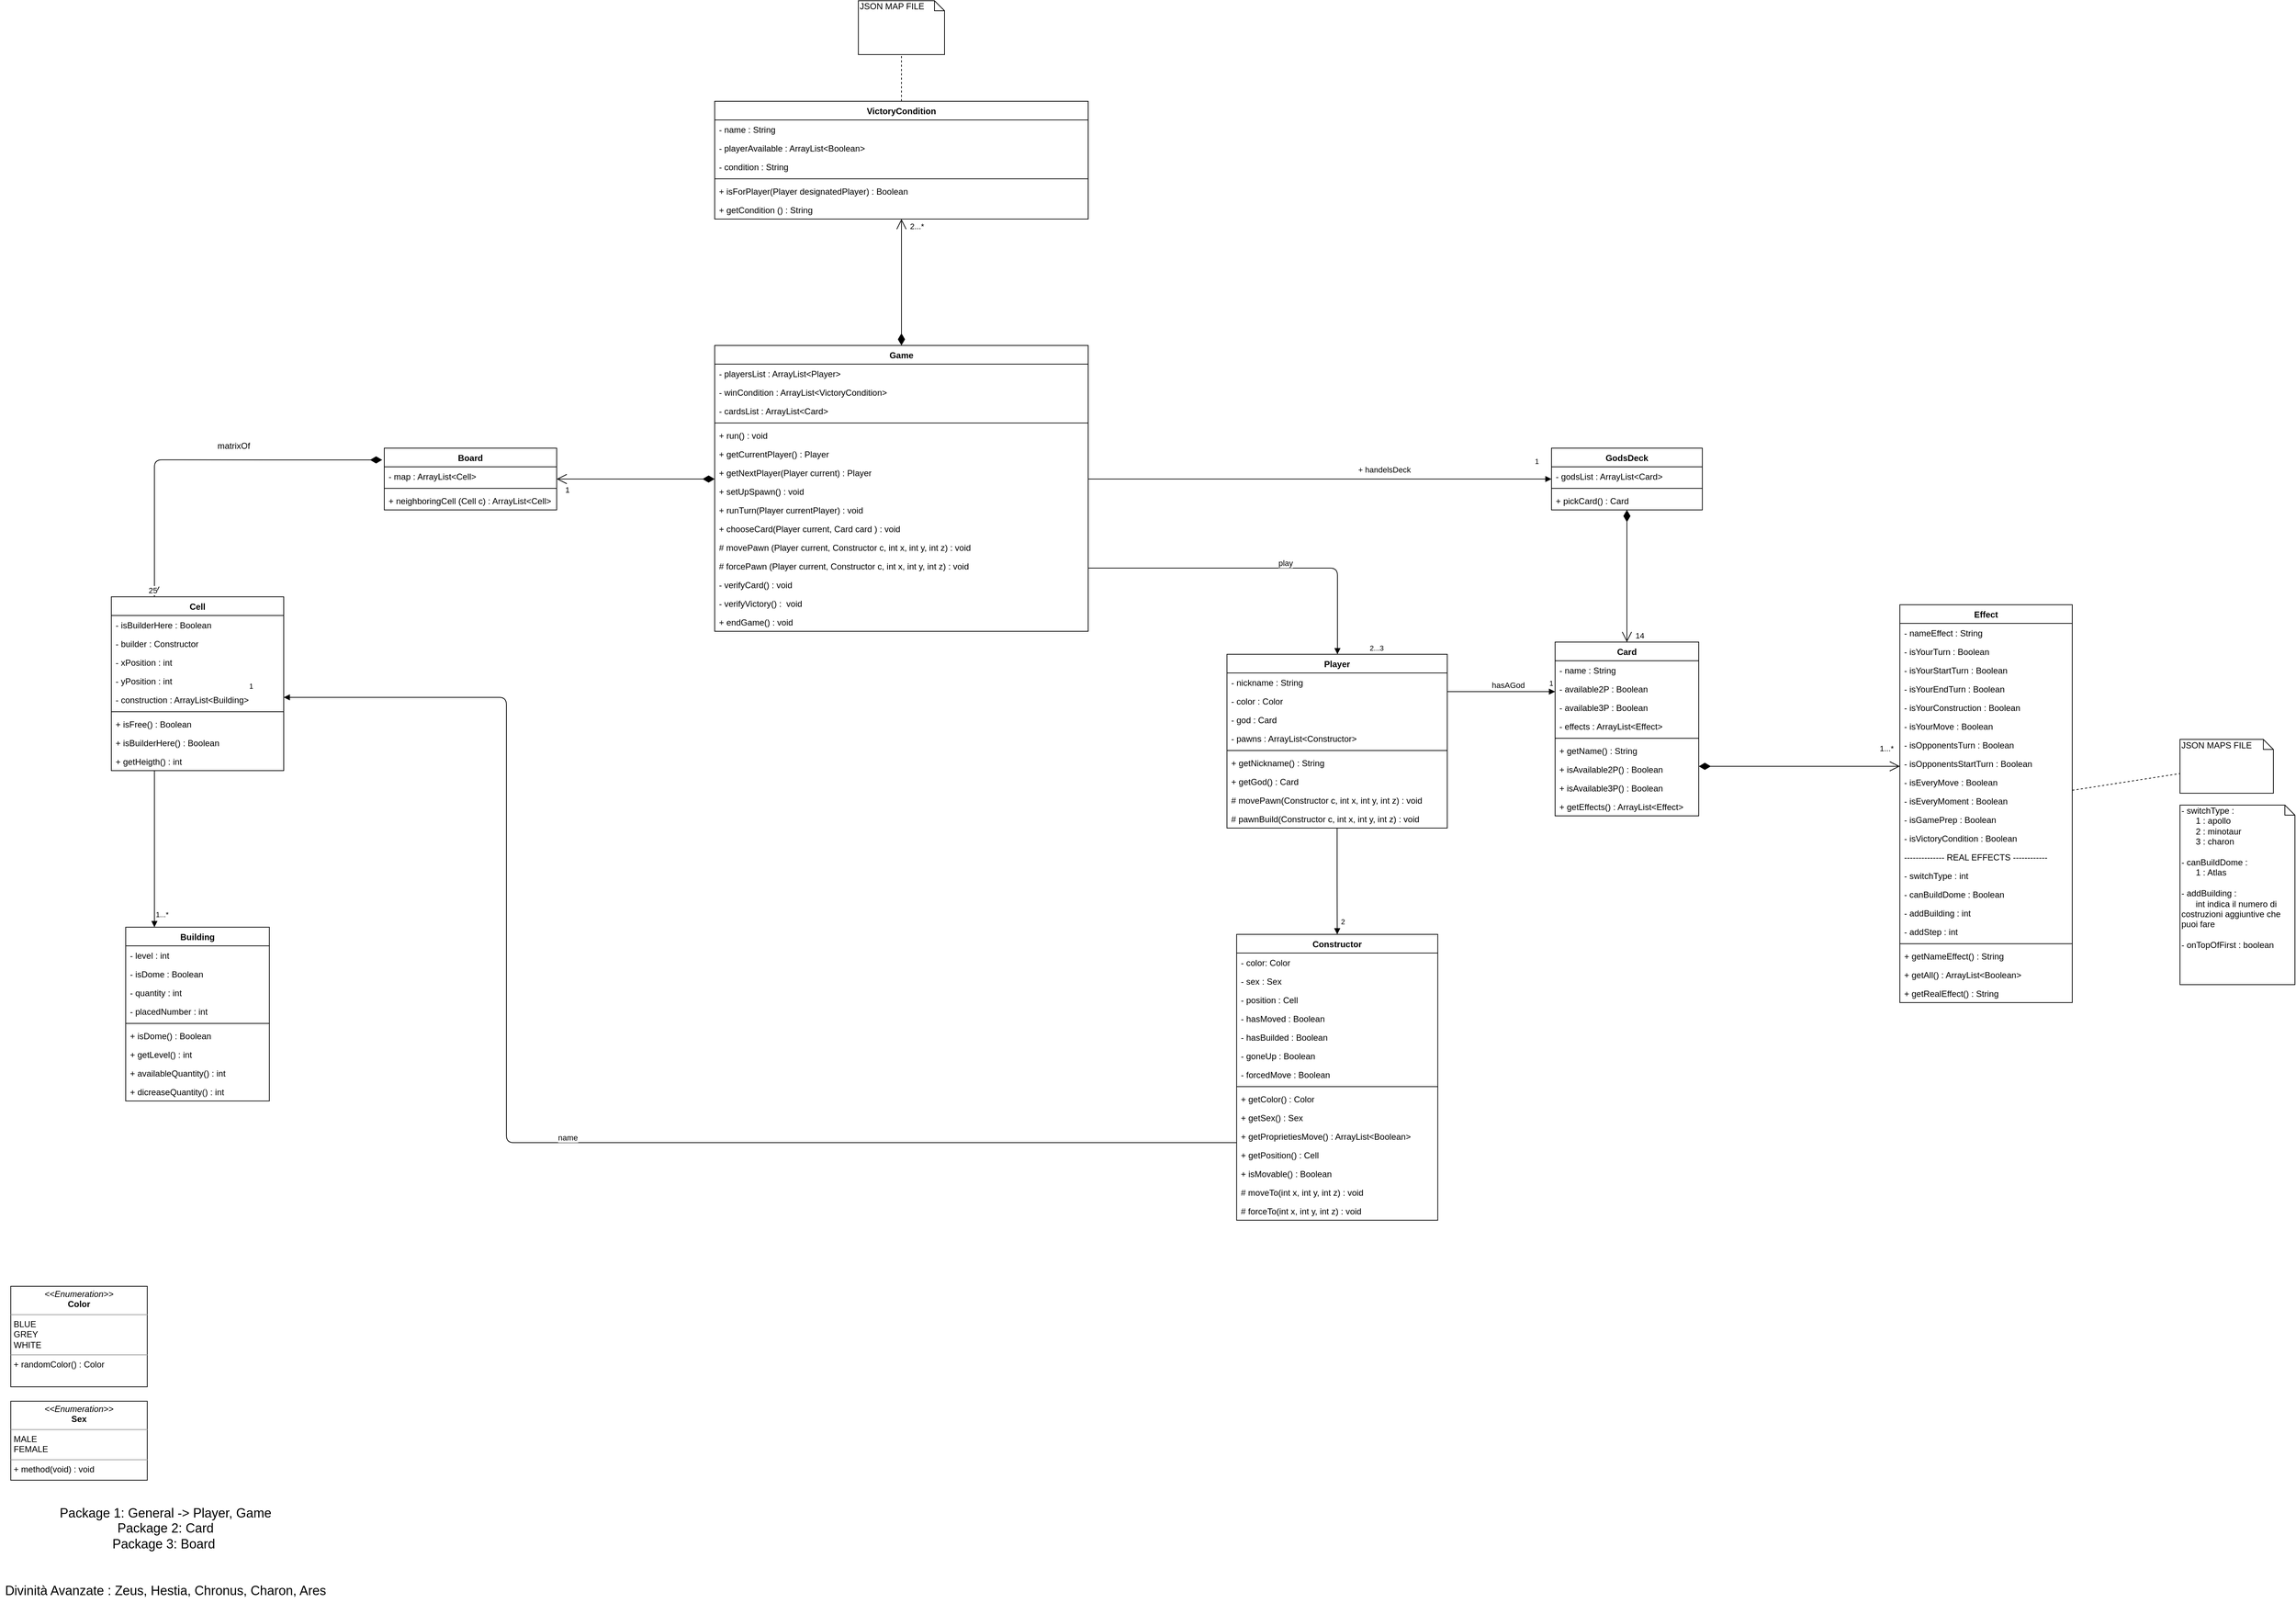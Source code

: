<mxfile version="12.6.5" type="device"><diagram id="C5RBs43oDa-KdzZeNtuy" name="Page-1"><mxGraphModel dx="2193" dy="1999" grid="1" gridSize="10" guides="1" tooltips="1" connect="1" arrows="1" fold="1" page="1" pageScale="1" pageWidth="827" pageHeight="1169" math="0" shadow="0"><root><mxCell id="WIyWlLk6GJQsqaUBKTNV-0"/><mxCell id="WIyWlLk6GJQsqaUBKTNV-1" parent="WIyWlLk6GJQsqaUBKTNV-0"/><mxCell id="KKBj19ePeuLJQEBYgydt-0" value="Board" style="swimlane;fontStyle=1;align=center;verticalAlign=top;childLayout=stackLayout;horizontal=1;startSize=26;horizontalStack=0;resizeParent=1;resizeParentMax=0;resizeLast=0;collapsible=1;marginBottom=0;" parent="WIyWlLk6GJQsqaUBKTNV-1" vertex="1"><mxGeometry x="480" y="113" width="240" height="86" as="geometry"/></mxCell><mxCell id="KKBj19ePeuLJQEBYgydt-1" value="- map : ArrayList&lt;Cell&gt;" style="text;strokeColor=none;fillColor=none;align=left;verticalAlign=top;spacingLeft=4;spacingRight=4;overflow=hidden;rotatable=0;points=[[0,0.5],[1,0.5]];portConstraint=eastwest;" parent="KKBj19ePeuLJQEBYgydt-0" vertex="1"><mxGeometry y="26" width="240" height="26" as="geometry"/></mxCell><mxCell id="KKBj19ePeuLJQEBYgydt-2" value="" style="line;strokeWidth=1;fillColor=none;align=left;verticalAlign=middle;spacingTop=-1;spacingLeft=3;spacingRight=3;rotatable=0;labelPosition=right;points=[];portConstraint=eastwest;" parent="KKBj19ePeuLJQEBYgydt-0" vertex="1"><mxGeometry y="52" width="240" height="8" as="geometry"/></mxCell><mxCell id="KKBj19ePeuLJQEBYgydt-3" value="+ neighboringCell (Cell c) : ArrayList&lt;Cell&gt;" style="text;strokeColor=none;fillColor=none;align=left;verticalAlign=top;spacingLeft=4;spacingRight=4;overflow=hidden;rotatable=0;points=[[0,0.5],[1,0.5]];portConstraint=eastwest;" parent="KKBj19ePeuLJQEBYgydt-0" vertex="1"><mxGeometry y="60" width="240" height="26" as="geometry"/></mxCell><mxCell id="KKBj19ePeuLJQEBYgydt-4" value="Constructor" style="swimlane;fontStyle=1;align=center;verticalAlign=top;childLayout=stackLayout;horizontal=1;startSize=26;horizontalStack=0;resizeParent=1;resizeParentMax=0;resizeLast=0;collapsible=1;marginBottom=0;" parent="WIyWlLk6GJQsqaUBKTNV-1" vertex="1"><mxGeometry x="1666.65" y="790" width="280" height="398" as="geometry"/></mxCell><mxCell id="KKBj19ePeuLJQEBYgydt-5" value="- color: Color" style="text;strokeColor=none;fillColor=none;align=left;verticalAlign=top;spacingLeft=4;spacingRight=4;overflow=hidden;rotatable=0;points=[[0,0.5],[1,0.5]];portConstraint=eastwest;" parent="KKBj19ePeuLJQEBYgydt-4" vertex="1"><mxGeometry y="26" width="280" height="26" as="geometry"/></mxCell><mxCell id="mHpFmc2E0BVhhPX51jJ9-6" value="- sex : Sex" style="text;strokeColor=none;fillColor=none;align=left;verticalAlign=top;spacingLeft=4;spacingRight=4;overflow=hidden;rotatable=0;points=[[0,0.5],[1,0.5]];portConstraint=eastwest;" parent="KKBj19ePeuLJQEBYgydt-4" vertex="1"><mxGeometry y="52" width="280" height="26" as="geometry"/></mxCell><mxCell id="KKBj19ePeuLJQEBYgydt-9" value="- position : Cell" style="text;strokeColor=none;fillColor=none;align=left;verticalAlign=top;spacingLeft=4;spacingRight=4;overflow=hidden;rotatable=0;points=[[0,0.5],[1,0.5]];portConstraint=eastwest;" parent="KKBj19ePeuLJQEBYgydt-4" vertex="1"><mxGeometry y="78" width="280" height="26" as="geometry"/></mxCell><mxCell id="KKBj19ePeuLJQEBYgydt-13" value="- hasMoved : Boolean" style="text;strokeColor=none;fillColor=none;align=left;verticalAlign=top;spacingLeft=4;spacingRight=4;overflow=hidden;rotatable=0;points=[[0,0.5],[1,0.5]];portConstraint=eastwest;" parent="KKBj19ePeuLJQEBYgydt-4" vertex="1"><mxGeometry y="104" width="280" height="26" as="geometry"/></mxCell><mxCell id="KKBj19ePeuLJQEBYgydt-14" value="- hasBuilded : Boolean" style="text;strokeColor=none;fillColor=none;align=left;verticalAlign=top;spacingLeft=4;spacingRight=4;overflow=hidden;rotatable=0;points=[[0,0.5],[1,0.5]];portConstraint=eastwest;" parent="KKBj19ePeuLJQEBYgydt-4" vertex="1"><mxGeometry y="130" width="280" height="26" as="geometry"/></mxCell><mxCell id="KKBj19ePeuLJQEBYgydt-15" value="- goneUp : Boolean" style="text;strokeColor=none;fillColor=none;align=left;verticalAlign=top;spacingLeft=4;spacingRight=4;overflow=hidden;rotatable=0;points=[[0,0.5],[1,0.5]];portConstraint=eastwest;" parent="KKBj19ePeuLJQEBYgydt-4" vertex="1"><mxGeometry y="156" width="280" height="26" as="geometry"/></mxCell><mxCell id="KKBj19ePeuLJQEBYgydt-8" value="- forcedMove : Boolean" style="text;strokeColor=none;fillColor=none;align=left;verticalAlign=top;spacingLeft=4;spacingRight=4;overflow=hidden;rotatable=0;points=[[0,0.5],[1,0.5]];portConstraint=eastwest;" parent="KKBj19ePeuLJQEBYgydt-4" vertex="1"><mxGeometry y="182" width="280" height="26" as="geometry"/></mxCell><mxCell id="KKBj19ePeuLJQEBYgydt-6" value="" style="line;strokeWidth=1;fillColor=none;align=left;verticalAlign=middle;spacingTop=-1;spacingLeft=3;spacingRight=3;rotatable=0;labelPosition=right;points=[];portConstraint=eastwest;" parent="KKBj19ePeuLJQEBYgydt-4" vertex="1"><mxGeometry y="208" width="280" height="8" as="geometry"/></mxCell><mxCell id="zfdEBgsm6b1xXmvojQ0t-10" value="+ getColor() : Color" style="text;strokeColor=none;fillColor=none;align=left;verticalAlign=top;spacingLeft=4;spacingRight=4;overflow=hidden;rotatable=0;points=[[0,0.5],[1,0.5]];portConstraint=eastwest;" parent="KKBj19ePeuLJQEBYgydt-4" vertex="1"><mxGeometry y="216" width="280" height="26" as="geometry"/></mxCell><mxCell id="zfdEBgsm6b1xXmvojQ0t-11" value="+ getSex() : Sex" style="text;strokeColor=none;fillColor=none;align=left;verticalAlign=top;spacingLeft=4;spacingRight=4;overflow=hidden;rotatable=0;points=[[0,0.5],[1,0.5]];portConstraint=eastwest;" parent="KKBj19ePeuLJQEBYgydt-4" vertex="1"><mxGeometry y="242" width="280" height="26" as="geometry"/></mxCell><mxCell id="zfdEBgsm6b1xXmvojQ0t-12" value="+ getProprietiesMove() : ArrayList&lt;Boolean&gt;" style="text;strokeColor=none;fillColor=none;align=left;verticalAlign=top;spacingLeft=4;spacingRight=4;overflow=hidden;rotatable=0;points=[[0,0.5],[1,0.5]];portConstraint=eastwest;" parent="KKBj19ePeuLJQEBYgydt-4" vertex="1"><mxGeometry y="268" width="280" height="26" as="geometry"/></mxCell><mxCell id="mHpFmc2E0BVhhPX51jJ9-18" value="+ getPosition() : Cell" style="text;strokeColor=none;fillColor=none;align=left;verticalAlign=top;spacingLeft=4;spacingRight=4;overflow=hidden;rotatable=0;points=[[0,0.5],[1,0.5]];portConstraint=eastwest;" parent="KKBj19ePeuLJQEBYgydt-4" vertex="1"><mxGeometry y="294" width="280" height="26" as="geometry"/></mxCell><mxCell id="zfdEBgsm6b1xXmvojQ0t-18" value="+ isMovable() : Boolean" style="text;strokeColor=none;fillColor=none;align=left;verticalAlign=top;spacingLeft=4;spacingRight=4;overflow=hidden;rotatable=0;points=[[0,0.5],[1,0.5]];portConstraint=eastwest;" parent="KKBj19ePeuLJQEBYgydt-4" vertex="1"><mxGeometry y="320" width="280" height="26" as="geometry"/></mxCell><mxCell id="SgNiguLslUv2GDjwK0OZ-14" value="# moveTo(int x, int y, int z) : void" style="text;strokeColor=none;fillColor=none;align=left;verticalAlign=top;spacingLeft=4;spacingRight=4;overflow=hidden;rotatable=0;points=[[0,0.5],[1,0.5]];portConstraint=eastwest;" parent="KKBj19ePeuLJQEBYgydt-4" vertex="1"><mxGeometry y="346" width="280" height="26" as="geometry"/></mxCell><mxCell id="zfdEBgsm6b1xXmvojQ0t-13" value="# forceTo(int x, int y, int z) : void" style="text;strokeColor=none;fillColor=none;align=left;verticalAlign=top;spacingLeft=4;spacingRight=4;overflow=hidden;rotatable=0;points=[[0,0.5],[1,0.5]];portConstraint=eastwest;" parent="KKBj19ePeuLJQEBYgydt-4" vertex="1"><mxGeometry y="372" width="280" height="26" as="geometry"/></mxCell><mxCell id="KKBj19ePeuLJQEBYgydt-16" value="Building" style="swimlane;fontStyle=1;align=center;verticalAlign=top;childLayout=stackLayout;horizontal=1;startSize=26;horizontalStack=0;resizeParent=1;resizeParentMax=0;resizeLast=0;collapsible=1;marginBottom=0;" parent="WIyWlLk6GJQsqaUBKTNV-1" vertex="1"><mxGeometry x="120" y="780" width="200" height="242" as="geometry"/></mxCell><mxCell id="KKBj19ePeuLJQEBYgydt-20" value="- level : int" style="text;strokeColor=none;fillColor=none;align=left;verticalAlign=top;spacingLeft=4;spacingRight=4;overflow=hidden;rotatable=0;points=[[0,0.5],[1,0.5]];portConstraint=eastwest;" parent="KKBj19ePeuLJQEBYgydt-16" vertex="1"><mxGeometry y="26" width="200" height="26" as="geometry"/></mxCell><mxCell id="KKBj19ePeuLJQEBYgydt-21" value="- isDome : Boolean" style="text;strokeColor=none;fillColor=none;align=left;verticalAlign=top;spacingLeft=4;spacingRight=4;overflow=hidden;rotatable=0;points=[[0,0.5],[1,0.5]];portConstraint=eastwest;" parent="KKBj19ePeuLJQEBYgydt-16" vertex="1"><mxGeometry y="52" width="200" height="26" as="geometry"/></mxCell><mxCell id="KKBj19ePeuLJQEBYgydt-22" value="- quantity : int" style="text;strokeColor=none;fillColor=none;align=left;verticalAlign=top;spacingLeft=4;spacingRight=4;overflow=hidden;rotatable=0;points=[[0,0.5],[1,0.5]];portConstraint=eastwest;" parent="KKBj19ePeuLJQEBYgydt-16" vertex="1"><mxGeometry y="78" width="200" height="26" as="geometry"/></mxCell><mxCell id="KKBj19ePeuLJQEBYgydt-23" value="- placedNumber : int" style="text;strokeColor=none;fillColor=none;align=left;verticalAlign=top;spacingLeft=4;spacingRight=4;overflow=hidden;rotatable=0;points=[[0,0.5],[1,0.5]];portConstraint=eastwest;" parent="KKBj19ePeuLJQEBYgydt-16" vertex="1"><mxGeometry y="104" width="200" height="26" as="geometry"/></mxCell><mxCell id="KKBj19ePeuLJQEBYgydt-18" value="" style="line;strokeWidth=1;fillColor=none;align=left;verticalAlign=middle;spacingTop=-1;spacingLeft=3;spacingRight=3;rotatable=0;labelPosition=right;points=[];portConstraint=eastwest;" parent="KKBj19ePeuLJQEBYgydt-16" vertex="1"><mxGeometry y="130" width="200" height="8" as="geometry"/></mxCell><mxCell id="KKBj19ePeuLJQEBYgydt-19" value="+ isDome() : Boolean&#10;" style="text;strokeColor=none;fillColor=none;align=left;verticalAlign=top;spacingLeft=4;spacingRight=4;overflow=hidden;rotatable=0;points=[[0,0.5],[1,0.5]];portConstraint=eastwest;" parent="KKBj19ePeuLJQEBYgydt-16" vertex="1"><mxGeometry y="138" width="200" height="26" as="geometry"/></mxCell><mxCell id="zfdEBgsm6b1xXmvojQ0t-14" value="+ getLevel() : int" style="text;strokeColor=none;fillColor=none;align=left;verticalAlign=top;spacingLeft=4;spacingRight=4;overflow=hidden;rotatable=0;points=[[0,0.5],[1,0.5]];portConstraint=eastwest;" parent="KKBj19ePeuLJQEBYgydt-16" vertex="1"><mxGeometry y="164" width="200" height="26" as="geometry"/></mxCell><mxCell id="zfdEBgsm6b1xXmvojQ0t-15" value="+ availableQuantity() : int" style="text;strokeColor=none;fillColor=none;align=left;verticalAlign=top;spacingLeft=4;spacingRight=4;overflow=hidden;rotatable=0;points=[[0,0.5],[1,0.5]];portConstraint=eastwest;" parent="KKBj19ePeuLJQEBYgydt-16" vertex="1"><mxGeometry y="190" width="200" height="26" as="geometry"/></mxCell><mxCell id="zfdEBgsm6b1xXmvojQ0t-16" value="+ dicreaseQuantity() : int" style="text;strokeColor=none;fillColor=none;align=left;verticalAlign=top;spacingLeft=4;spacingRight=4;overflow=hidden;rotatable=0;points=[[0,0.5],[1,0.5]];portConstraint=eastwest;" parent="KKBj19ePeuLJQEBYgydt-16" vertex="1"><mxGeometry y="216" width="200" height="26" as="geometry"/></mxCell><mxCell id="KKBj19ePeuLJQEBYgydt-24" value="Cell" style="swimlane;fontStyle=1;align=center;verticalAlign=top;childLayout=stackLayout;horizontal=1;startSize=26;horizontalStack=0;resizeParent=1;resizeParentMax=0;resizeLast=0;collapsible=1;marginBottom=0;" parent="WIyWlLk6GJQsqaUBKTNV-1" vertex="1"><mxGeometry x="100" y="320" width="240" height="242" as="geometry"/></mxCell><mxCell id="KKBj19ePeuLJQEBYgydt-28" value="- isBuilderHere : Boolean" style="text;strokeColor=none;fillColor=none;align=left;verticalAlign=top;spacingLeft=4;spacingRight=4;overflow=hidden;rotatable=0;points=[[0,0.5],[1,0.5]];portConstraint=eastwest;" parent="KKBj19ePeuLJQEBYgydt-24" vertex="1"><mxGeometry y="26" width="240" height="26" as="geometry"/></mxCell><mxCell id="KKBj19ePeuLJQEBYgydt-29" value="- builder : Constructor" style="text;strokeColor=none;fillColor=none;align=left;verticalAlign=top;spacingLeft=4;spacingRight=4;overflow=hidden;rotatable=0;points=[[0,0.5],[1,0.5]];portConstraint=eastwest;" parent="KKBj19ePeuLJQEBYgydt-24" vertex="1"><mxGeometry y="52" width="240" height="26" as="geometry"/></mxCell><mxCell id="KKBj19ePeuLJQEBYgydt-30" value="- xPosition : int" style="text;strokeColor=none;fillColor=none;align=left;verticalAlign=top;spacingLeft=4;spacingRight=4;overflow=hidden;rotatable=0;points=[[0,0.5],[1,0.5]];portConstraint=eastwest;" parent="KKBj19ePeuLJQEBYgydt-24" vertex="1"><mxGeometry y="78" width="240" height="26" as="geometry"/></mxCell><mxCell id="KKBj19ePeuLJQEBYgydt-31" value="- yPosition : int" style="text;strokeColor=none;fillColor=none;align=left;verticalAlign=top;spacingLeft=4;spacingRight=4;overflow=hidden;rotatable=0;points=[[0,0.5],[1,0.5]];portConstraint=eastwest;" parent="KKBj19ePeuLJQEBYgydt-24" vertex="1"><mxGeometry y="104" width="240" height="26" as="geometry"/></mxCell><mxCell id="KKBj19ePeuLJQEBYgydt-25" value="- construction : ArrayList&lt;Building&gt;" style="text;strokeColor=none;fillColor=none;align=left;verticalAlign=top;spacingLeft=4;spacingRight=4;overflow=hidden;rotatable=0;points=[[0,0.5],[1,0.5]];portConstraint=eastwest;" parent="KKBj19ePeuLJQEBYgydt-24" vertex="1"><mxGeometry y="130" width="240" height="26" as="geometry"/></mxCell><mxCell id="KKBj19ePeuLJQEBYgydt-26" value="" style="line;strokeWidth=1;fillColor=none;align=left;verticalAlign=middle;spacingTop=-1;spacingLeft=3;spacingRight=3;rotatable=0;labelPosition=right;points=[];portConstraint=eastwest;" parent="KKBj19ePeuLJQEBYgydt-24" vertex="1"><mxGeometry y="156" width="240" height="8" as="geometry"/></mxCell><mxCell id="zfdEBgsm6b1xXmvojQ0t-3" value="+ isFree() : Boolean" style="text;strokeColor=none;fillColor=none;align=left;verticalAlign=top;spacingLeft=4;spacingRight=4;overflow=hidden;rotatable=0;points=[[0,0.5],[1,0.5]];portConstraint=eastwest;" parent="KKBj19ePeuLJQEBYgydt-24" vertex="1"><mxGeometry y="164" width="240" height="26" as="geometry"/></mxCell><mxCell id="zfdEBgsm6b1xXmvojQ0t-4" value="+ isBuilderHere() : Boolean" style="text;strokeColor=none;fillColor=none;align=left;verticalAlign=top;spacingLeft=4;spacingRight=4;overflow=hidden;rotatable=0;points=[[0,0.5],[1,0.5]];portConstraint=eastwest;" parent="KKBj19ePeuLJQEBYgydt-24" vertex="1"><mxGeometry y="190" width="240" height="26" as="geometry"/></mxCell><mxCell id="zfdEBgsm6b1xXmvojQ0t-17" value="+ getHeigth() : int" style="text;strokeColor=none;fillColor=none;align=left;verticalAlign=top;spacingLeft=4;spacingRight=4;overflow=hidden;rotatable=0;points=[[0,0.5],[1,0.5]];portConstraint=eastwest;" parent="KKBj19ePeuLJQEBYgydt-24" vertex="1"><mxGeometry y="216" width="240" height="26" as="geometry"/></mxCell><mxCell id="KKBj19ePeuLJQEBYgydt-38" value="Card" style="swimlane;fontStyle=1;align=center;verticalAlign=top;childLayout=stackLayout;horizontal=1;startSize=26;horizontalStack=0;resizeParent=1;resizeParentMax=0;resizeLast=0;collapsible=1;marginBottom=0;" parent="WIyWlLk6GJQsqaUBKTNV-1" vertex="1"><mxGeometry x="2110" y="383.0" width="200" height="242" as="geometry"/></mxCell><mxCell id="KKBj19ePeuLJQEBYgydt-42" value="- name : String" style="text;strokeColor=none;fillColor=none;align=left;verticalAlign=top;spacingLeft=4;spacingRight=4;overflow=hidden;rotatable=0;points=[[0,0.5],[1,0.5]];portConstraint=eastwest;" parent="KKBj19ePeuLJQEBYgydt-38" vertex="1"><mxGeometry y="26" width="200" height="26" as="geometry"/></mxCell><mxCell id="KKBj19ePeuLJQEBYgydt-43" value="- available2P : Boolean" style="text;strokeColor=none;fillColor=none;align=left;verticalAlign=top;spacingLeft=4;spacingRight=4;overflow=hidden;rotatable=0;points=[[0,0.5],[1,0.5]];portConstraint=eastwest;" parent="KKBj19ePeuLJQEBYgydt-38" vertex="1"><mxGeometry y="52" width="200" height="26" as="geometry"/></mxCell><mxCell id="KKBj19ePeuLJQEBYgydt-44" value="- available3P : Boolean" style="text;strokeColor=none;fillColor=none;align=left;verticalAlign=top;spacingLeft=4;spacingRight=4;overflow=hidden;rotatable=0;points=[[0,0.5],[1,0.5]];portConstraint=eastwest;" parent="KKBj19ePeuLJQEBYgydt-38" vertex="1"><mxGeometry y="78" width="200" height="26" as="geometry"/></mxCell><mxCell id="KKBj19ePeuLJQEBYgydt-45" value="- effects : ArrayList&lt;Effect&gt;" style="text;strokeColor=none;fillColor=none;align=left;verticalAlign=top;spacingLeft=4;spacingRight=4;overflow=hidden;rotatable=0;points=[[0,0.5],[1,0.5]];portConstraint=eastwest;" parent="KKBj19ePeuLJQEBYgydt-38" vertex="1"><mxGeometry y="104" width="200" height="26" as="geometry"/></mxCell><mxCell id="KKBj19ePeuLJQEBYgydt-40" value="" style="line;strokeWidth=1;fillColor=none;align=left;verticalAlign=middle;spacingTop=-1;spacingLeft=3;spacingRight=3;rotatable=0;labelPosition=right;points=[];portConstraint=eastwest;" parent="KKBj19ePeuLJQEBYgydt-38" vertex="1"><mxGeometry y="130" width="200" height="8" as="geometry"/></mxCell><mxCell id="zfdEBgsm6b1xXmvojQ0t-44" value="+ getName() : String" style="text;strokeColor=none;fillColor=none;align=left;verticalAlign=top;spacingLeft=4;spacingRight=4;overflow=hidden;rotatable=0;points=[[0,0.5],[1,0.5]];portConstraint=eastwest;" parent="KKBj19ePeuLJQEBYgydt-38" vertex="1"><mxGeometry y="138" width="200" height="26" as="geometry"/></mxCell><mxCell id="zfdEBgsm6b1xXmvojQ0t-45" value="+ isAvailable2P() : Boolean" style="text;strokeColor=none;fillColor=none;align=left;verticalAlign=top;spacingLeft=4;spacingRight=4;overflow=hidden;rotatable=0;points=[[0,0.5],[1,0.5]];portConstraint=eastwest;" parent="KKBj19ePeuLJQEBYgydt-38" vertex="1"><mxGeometry y="164" width="200" height="26" as="geometry"/></mxCell><mxCell id="zfdEBgsm6b1xXmvojQ0t-46" value="+ isAvailable3P() : Boolean" style="text;strokeColor=none;fillColor=none;align=left;verticalAlign=top;spacingLeft=4;spacingRight=4;overflow=hidden;rotatable=0;points=[[0,0.5],[1,0.5]];portConstraint=eastwest;" parent="KKBj19ePeuLJQEBYgydt-38" vertex="1"><mxGeometry y="190" width="200" height="26" as="geometry"/></mxCell><mxCell id="KKBj19ePeuLJQEBYgydt-41" value="+ getEffects() : ArrayList&lt;Effect&gt;" style="text;strokeColor=none;fillColor=none;align=left;verticalAlign=top;spacingLeft=4;spacingRight=4;overflow=hidden;rotatable=0;points=[[0,0.5],[1,0.5]];portConstraint=eastwest;" parent="KKBj19ePeuLJQEBYgydt-38" vertex="1"><mxGeometry y="216" width="200" height="26" as="geometry"/></mxCell><mxCell id="KKBj19ePeuLJQEBYgydt-46" value="Effect" style="swimlane;fontStyle=1;align=center;verticalAlign=top;childLayout=stackLayout;horizontal=1;startSize=26;horizontalStack=0;resizeParent=1;resizeParentMax=0;resizeLast=0;collapsible=1;marginBottom=0;" parent="WIyWlLk6GJQsqaUBKTNV-1" vertex="1"><mxGeometry x="2590" y="331.0" width="240" height="554" as="geometry"/></mxCell><mxCell id="Crrb6i1tACbcyWMN-TrF-3" value="- nameEffect : String" style="text;strokeColor=none;fillColor=none;align=left;verticalAlign=top;spacingLeft=4;spacingRight=4;overflow=hidden;rotatable=0;points=[[0,0.5],[1,0.5]];portConstraint=eastwest;" vertex="1" parent="KKBj19ePeuLJQEBYgydt-46"><mxGeometry y="26" width="240" height="26" as="geometry"/></mxCell><mxCell id="KKBj19ePeuLJQEBYgydt-50" value="- isYourTurn : Boolean" style="text;strokeColor=none;fillColor=none;align=left;verticalAlign=top;spacingLeft=4;spacingRight=4;overflow=hidden;rotatable=0;points=[[0,0.5],[1,0.5]];portConstraint=eastwest;" parent="KKBj19ePeuLJQEBYgydt-46" vertex="1"><mxGeometry y="52" width="240" height="26" as="geometry"/></mxCell><mxCell id="KKBj19ePeuLJQEBYgydt-51" value="- isYourStartTurn : Boolean" style="text;strokeColor=none;fillColor=none;align=left;verticalAlign=top;spacingLeft=4;spacingRight=4;overflow=hidden;rotatable=0;points=[[0,0.5],[1,0.5]];portConstraint=eastwest;" parent="KKBj19ePeuLJQEBYgydt-46" vertex="1"><mxGeometry y="78" width="240" height="26" as="geometry"/></mxCell><mxCell id="KKBj19ePeuLJQEBYgydt-52" value="- isYourEndTurn : Boolean" style="text;strokeColor=none;fillColor=none;align=left;verticalAlign=top;spacingLeft=4;spacingRight=4;overflow=hidden;rotatable=0;points=[[0,0.5],[1,0.5]];portConstraint=eastwest;" parent="KKBj19ePeuLJQEBYgydt-46" vertex="1"><mxGeometry y="104" width="240" height="26" as="geometry"/></mxCell><mxCell id="KKBj19ePeuLJQEBYgydt-53" value="- isYourConstruction : Boolean" style="text;strokeColor=none;fillColor=none;align=left;verticalAlign=top;spacingLeft=4;spacingRight=4;overflow=hidden;rotatable=0;points=[[0,0.5],[1,0.5]];portConstraint=eastwest;" parent="KKBj19ePeuLJQEBYgydt-46" vertex="1"><mxGeometry y="130" width="240" height="26" as="geometry"/></mxCell><mxCell id="KKBj19ePeuLJQEBYgydt-54" value="- isYourMove : Boolean" style="text;strokeColor=none;fillColor=none;align=left;verticalAlign=top;spacingLeft=4;spacingRight=4;overflow=hidden;rotatable=0;points=[[0,0.5],[1,0.5]];portConstraint=eastwest;" parent="KKBj19ePeuLJQEBYgydt-46" vertex="1"><mxGeometry y="156" width="240" height="26" as="geometry"/></mxCell><mxCell id="KKBj19ePeuLJQEBYgydt-55" value="- isOpponentsTurn : Boolean" style="text;strokeColor=none;fillColor=none;align=left;verticalAlign=top;spacingLeft=4;spacingRight=4;overflow=hidden;rotatable=0;points=[[0,0.5],[1,0.5]];portConstraint=eastwest;" parent="KKBj19ePeuLJQEBYgydt-46" vertex="1"><mxGeometry y="182" width="240" height="26" as="geometry"/></mxCell><mxCell id="KKBj19ePeuLJQEBYgydt-56" value="- isOpponentsStartTurn : Boolean" style="text;strokeColor=none;fillColor=none;align=left;verticalAlign=top;spacingLeft=4;spacingRight=4;overflow=hidden;rotatable=0;points=[[0,0.5],[1,0.5]];portConstraint=eastwest;" parent="KKBj19ePeuLJQEBYgydt-46" vertex="1"><mxGeometry y="208" width="240" height="26" as="geometry"/></mxCell><mxCell id="KKBj19ePeuLJQEBYgydt-57" value="- isEveryMove : Boolean" style="text;strokeColor=none;fillColor=none;align=left;verticalAlign=top;spacingLeft=4;spacingRight=4;overflow=hidden;rotatable=0;points=[[0,0.5],[1,0.5]];portConstraint=eastwest;" parent="KKBj19ePeuLJQEBYgydt-46" vertex="1"><mxGeometry y="234" width="240" height="26" as="geometry"/></mxCell><mxCell id="KKBj19ePeuLJQEBYgydt-47" value="- isEveryMoment : Boolean" style="text;strokeColor=none;fillColor=none;align=left;verticalAlign=top;spacingLeft=4;spacingRight=4;overflow=hidden;rotatable=0;points=[[0,0.5],[1,0.5]];portConstraint=eastwest;" parent="KKBj19ePeuLJQEBYgydt-46" vertex="1"><mxGeometry y="260" width="240" height="26" as="geometry"/></mxCell><mxCell id="KKBj19ePeuLJQEBYgydt-58" value="- isGamePrep : Boolean" style="text;strokeColor=none;fillColor=none;align=left;verticalAlign=top;spacingLeft=4;spacingRight=4;overflow=hidden;rotatable=0;points=[[0,0.5],[1,0.5]];portConstraint=eastwest;" parent="KKBj19ePeuLJQEBYgydt-46" vertex="1"><mxGeometry y="286" width="240" height="26" as="geometry"/></mxCell><mxCell id="Crrb6i1tACbcyWMN-TrF-13" value="- isVictoryCondition : Boolean" style="text;strokeColor=none;fillColor=none;align=left;verticalAlign=top;spacingLeft=4;spacingRight=4;overflow=hidden;rotatable=0;points=[[0,0.5],[1,0.5]];portConstraint=eastwest;" vertex="1" parent="KKBj19ePeuLJQEBYgydt-46"><mxGeometry y="312" width="240" height="26" as="geometry"/></mxCell><mxCell id="Crrb6i1tACbcyWMN-TrF-1" value="-------------- REAL EFFECTS ------------" style="text;strokeColor=none;fillColor=none;align=left;verticalAlign=top;spacingLeft=4;spacingRight=4;overflow=hidden;rotatable=0;points=[[0,0.5],[1,0.5]];portConstraint=eastwest;" vertex="1" parent="KKBj19ePeuLJQEBYgydt-46"><mxGeometry y="338" width="240" height="26" as="geometry"/></mxCell><mxCell id="Crrb6i1tACbcyWMN-TrF-11" value="- switchType : int" style="text;strokeColor=none;fillColor=none;align=left;verticalAlign=top;spacingLeft=4;spacingRight=4;overflow=hidden;rotatable=0;points=[[0,0.5],[1,0.5]];portConstraint=eastwest;" vertex="1" parent="KKBj19ePeuLJQEBYgydt-46"><mxGeometry y="364" width="240" height="26" as="geometry"/></mxCell><mxCell id="Crrb6i1tACbcyWMN-TrF-8" value="- canBuildDome : Boolean" style="text;strokeColor=none;fillColor=none;align=left;verticalAlign=top;spacingLeft=4;spacingRight=4;overflow=hidden;rotatable=0;points=[[0,0.5],[1,0.5]];portConstraint=eastwest;" vertex="1" parent="KKBj19ePeuLJQEBYgydt-46"><mxGeometry y="390" width="240" height="26" as="geometry"/></mxCell><mxCell id="Crrb6i1tACbcyWMN-TrF-9" value="- addBuilding : int" style="text;strokeColor=none;fillColor=none;align=left;verticalAlign=top;spacingLeft=4;spacingRight=4;overflow=hidden;rotatable=0;points=[[0,0.5],[1,0.5]];portConstraint=eastwest;" vertex="1" parent="KKBj19ePeuLJQEBYgydt-46"><mxGeometry y="416" width="240" height="26" as="geometry"/></mxCell><mxCell id="Crrb6i1tACbcyWMN-TrF-10" value="- addStep : int" style="text;strokeColor=none;fillColor=none;align=left;verticalAlign=top;spacingLeft=4;spacingRight=4;overflow=hidden;rotatable=0;points=[[0,0.5],[1,0.5]];portConstraint=eastwest;" vertex="1" parent="KKBj19ePeuLJQEBYgydt-46"><mxGeometry y="442" width="240" height="26" as="geometry"/></mxCell><mxCell id="KKBj19ePeuLJQEBYgydt-48" value="" style="line;strokeWidth=1;fillColor=none;align=left;verticalAlign=middle;spacingTop=-1;spacingLeft=3;spacingRight=3;rotatable=0;labelPosition=right;points=[];portConstraint=eastwest;" parent="KKBj19ePeuLJQEBYgydt-46" vertex="1"><mxGeometry y="468" width="240" height="8" as="geometry"/></mxCell><mxCell id="Crrb6i1tACbcyWMN-TrF-4" value="+ getNameEffect() : String" style="text;strokeColor=none;fillColor=none;align=left;verticalAlign=top;spacingLeft=4;spacingRight=4;overflow=hidden;rotatable=0;points=[[0,0.5],[1,0.5]];portConstraint=eastwest;" vertex="1" parent="KKBj19ePeuLJQEBYgydt-46"><mxGeometry y="476" width="240" height="26" as="geometry"/></mxCell><mxCell id="KKBj19ePeuLJQEBYgydt-49" value="+ getAll() : ArrayList&lt;Boolean&gt;" style="text;strokeColor=none;fillColor=none;align=left;verticalAlign=top;spacingLeft=4;spacingRight=4;overflow=hidden;rotatable=0;points=[[0,0.5],[1,0.5]];portConstraint=eastwest;" parent="KKBj19ePeuLJQEBYgydt-46" vertex="1"><mxGeometry y="502" width="240" height="26" as="geometry"/></mxCell><mxCell id="Crrb6i1tACbcyWMN-TrF-2" value="+ getRealEffect() : String" style="text;strokeColor=none;fillColor=none;align=left;verticalAlign=top;spacingLeft=4;spacingRight=4;overflow=hidden;rotatable=0;points=[[0,0.5],[1,0.5]];portConstraint=eastwest;" vertex="1" parent="KKBj19ePeuLJQEBYgydt-46"><mxGeometry y="528" width="240" height="26" as="geometry"/></mxCell><mxCell id="KKBj19ePeuLJQEBYgydt-60" value="1...*" style="endArrow=open;html=1;endSize=12;startArrow=diamondThin;startSize=14;startFill=1;edgeStyle=orthogonalEdgeStyle;align=left;verticalAlign=bottom;" parent="WIyWlLk6GJQsqaUBKTNV-1" source="KKBj19ePeuLJQEBYgydt-38" target="KKBj19ePeuLJQEBYgydt-46" edge="1"><mxGeometry x="0.786" y="16" relative="1" as="geometry"><mxPoint x="2265" y="485.67" as="sourcePoint"/><mxPoint x="2325" y="675.67" as="targetPoint"/><mxPoint as="offset"/><Array as="points"><mxPoint x="2390" y="556"/><mxPoint x="2390" y="556"/></Array></mxGeometry></mxCell><mxCell id="zfdEBgsm6b1xXmvojQ0t-0" value="25" style="endArrow=open;html=1;endSize=12;startArrow=diamondThin;startSize=14;startFill=1;edgeStyle=orthogonalEdgeStyle;align=left;verticalAlign=bottom;exitX=-0.012;exitY=0.19;exitDx=0;exitDy=0;exitPerimeter=0;" parent="WIyWlLk6GJQsqaUBKTNV-1" source="KKBj19ePeuLJQEBYgydt-0" target="KKBj19ePeuLJQEBYgydt-24" edge="1"><mxGeometry x="1" y="-11" relative="1" as="geometry"><mxPoint x="440" y="267" as="sourcePoint"/><mxPoint x="310" y="300" as="targetPoint"/><Array as="points"><mxPoint x="160" y="129"/></Array><mxPoint x="1" as="offset"/></mxGeometry></mxCell><mxCell id="zfdEBgsm6b1xXmvojQ0t-1" value="matrixOf" style="text;html=1;align=center;verticalAlign=middle;resizable=0;points=[];autosize=1;" parent="WIyWlLk6GJQsqaUBKTNV-1" vertex="1"><mxGeometry x="240" y="100" width="60" height="20" as="geometry"/></mxCell><mxCell id="zfdEBgsm6b1xXmvojQ0t-8" value="&lt;p style=&quot;margin: 0px ; margin-top: 4px ; text-align: center&quot;&gt;&lt;i&gt;&amp;lt;&amp;lt;Enumeration&amp;gt;&amp;gt;&lt;/i&gt;&lt;br&gt;&lt;b&gt;Color&lt;/b&gt;&lt;/p&gt;&lt;hr size=&quot;1&quot;&gt;&lt;p style=&quot;margin: 0px ; margin-left: 4px&quot;&gt;BLUE&lt;/p&gt;&lt;p style=&quot;margin: 0px ; margin-left: 4px&quot;&gt;GREY&lt;/p&gt;&lt;p style=&quot;margin: 0px ; margin-left: 4px&quot;&gt;WHITE&lt;/p&gt;&lt;hr size=&quot;1&quot;&gt;&lt;p style=&quot;margin: 0px ; margin-left: 4px&quot;&gt;+ randomColor() : Color&lt;/p&gt;" style="verticalAlign=top;align=left;overflow=fill;fontSize=12;fontFamily=Helvetica;html=1;" parent="WIyWlLk6GJQsqaUBKTNV-1" vertex="1"><mxGeometry x="-40" y="1280" width="190" height="140" as="geometry"/></mxCell><mxCell id="zfdEBgsm6b1xXmvojQ0t-9" value="&lt;p style=&quot;margin: 0px ; margin-top: 4px ; text-align: center&quot;&gt;&lt;i&gt;&amp;lt;&amp;lt;Enumeration&amp;gt;&amp;gt;&lt;/i&gt;&lt;br&gt;&lt;b&gt;Sex&lt;/b&gt;&lt;/p&gt;&lt;hr size=&quot;1&quot;&gt;&lt;p style=&quot;margin: 0px ; margin-left: 4px&quot;&gt;MALE&lt;/p&gt;&lt;p style=&quot;margin: 0px ; margin-left: 4px&quot;&gt;FEMALE&lt;/p&gt;&lt;hr size=&quot;1&quot;&gt;&lt;p style=&quot;margin: 0px ; margin-left: 4px&quot;&gt;+ method(void) : void&lt;/p&gt;" style="verticalAlign=top;align=left;overflow=fill;fontSize=12;fontFamily=Helvetica;html=1;" parent="WIyWlLk6GJQsqaUBKTNV-1" vertex="1"><mxGeometry x="-40" y="1440" width="190" height="110" as="geometry"/></mxCell><mxCell id="zfdEBgsm6b1xXmvojQ0t-19" value="GodsDeck" style="swimlane;fontStyle=1;align=center;verticalAlign=top;childLayout=stackLayout;horizontal=1;startSize=26;horizontalStack=0;resizeParent=1;resizeParentMax=0;resizeLast=0;collapsible=1;marginBottom=0;" parent="WIyWlLk6GJQsqaUBKTNV-1" vertex="1"><mxGeometry x="2105" y="113.0" width="210" height="86" as="geometry"/></mxCell><mxCell id="zfdEBgsm6b1xXmvojQ0t-20" value="- godsList : ArrayList&lt;Card&gt;" style="text;strokeColor=none;fillColor=none;align=left;verticalAlign=top;spacingLeft=4;spacingRight=4;overflow=hidden;rotatable=0;points=[[0,0.5],[1,0.5]];portConstraint=eastwest;" parent="zfdEBgsm6b1xXmvojQ0t-19" vertex="1"><mxGeometry y="26" width="210" height="26" as="geometry"/></mxCell><mxCell id="zfdEBgsm6b1xXmvojQ0t-21" value="" style="line;strokeWidth=1;fillColor=none;align=left;verticalAlign=middle;spacingTop=-1;spacingLeft=3;spacingRight=3;rotatable=0;labelPosition=right;points=[];portConstraint=eastwest;" parent="zfdEBgsm6b1xXmvojQ0t-19" vertex="1"><mxGeometry y="52" width="210" height="8" as="geometry"/></mxCell><mxCell id="zfdEBgsm6b1xXmvojQ0t-22" value="+ pickCard() : Card" style="text;strokeColor=none;fillColor=none;align=left;verticalAlign=top;spacingLeft=4;spacingRight=4;overflow=hidden;rotatable=0;points=[[0,0.5],[1,0.5]];portConstraint=eastwest;" parent="zfdEBgsm6b1xXmvojQ0t-19" vertex="1"><mxGeometry y="60" width="210" height="26" as="geometry"/></mxCell><mxCell id="zfdEBgsm6b1xXmvojQ0t-23" value="14" style="endArrow=open;html=1;endSize=12;startArrow=diamondThin;startSize=14;startFill=1;edgeStyle=orthogonalEdgeStyle;align=left;verticalAlign=bottom;" parent="WIyWlLk6GJQsqaUBKTNV-1" source="zfdEBgsm6b1xXmvojQ0t-19" target="KKBj19ePeuLJQEBYgydt-38" edge="1"><mxGeometry x="1" y="10" relative="1" as="geometry"><mxPoint x="2240" y="180" as="sourcePoint"/><mxPoint x="2205" y="335.67" as="targetPoint"/><mxPoint as="offset"/></mxGeometry></mxCell><mxCell id="zfdEBgsm6b1xXmvojQ0t-25" value="Game" style="swimlane;fontStyle=1;align=center;verticalAlign=top;childLayout=stackLayout;horizontal=1;startSize=26;horizontalStack=0;resizeParent=1;resizeParentMax=0;resizeLast=0;collapsible=1;marginBottom=0;" parent="WIyWlLk6GJQsqaUBKTNV-1" vertex="1"><mxGeometry x="940" y="-30" width="520" height="398" as="geometry"/></mxCell><mxCell id="mHpFmc2E0BVhhPX51jJ9-22" value="- playersList : ArrayList&lt;Player&gt;" style="text;strokeColor=none;fillColor=none;align=left;verticalAlign=top;spacingLeft=4;spacingRight=4;overflow=hidden;rotatable=0;points=[[0,0.5],[1,0.5]];portConstraint=eastwest;" parent="zfdEBgsm6b1xXmvojQ0t-25" vertex="1"><mxGeometry y="26" width="520" height="26" as="geometry"/></mxCell><mxCell id="Crrb6i1tACbcyWMN-TrF-5" value="- winCondition : ArrayList&lt;VictoryCondition&gt;" style="text;strokeColor=none;fillColor=none;align=left;verticalAlign=top;spacingLeft=4;spacingRight=4;overflow=hidden;rotatable=0;points=[[0,0.5],[1,0.5]];portConstraint=eastwest;" vertex="1" parent="zfdEBgsm6b1xXmvojQ0t-25"><mxGeometry y="52" width="520" height="26" as="geometry"/></mxCell><mxCell id="zfdEBgsm6b1xXmvojQ0t-26" value="- cardsList : ArrayList&lt;Card&gt;" style="text;strokeColor=none;fillColor=none;align=left;verticalAlign=top;spacingLeft=4;spacingRight=4;overflow=hidden;rotatable=0;points=[[0,0.5],[1,0.5]];portConstraint=eastwest;" parent="zfdEBgsm6b1xXmvojQ0t-25" vertex="1"><mxGeometry y="78" width="520" height="26" as="geometry"/></mxCell><mxCell id="zfdEBgsm6b1xXmvojQ0t-27" value="" style="line;strokeWidth=1;fillColor=none;align=left;verticalAlign=middle;spacingTop=-1;spacingLeft=3;spacingRight=3;rotatable=0;labelPosition=right;points=[];portConstraint=eastwest;" parent="zfdEBgsm6b1xXmvojQ0t-25" vertex="1"><mxGeometry y="104" width="520" height="8" as="geometry"/></mxCell><mxCell id="SgNiguLslUv2GDjwK0OZ-7" value="+ run() : void" style="text;strokeColor=none;fillColor=none;align=left;verticalAlign=top;spacingLeft=4;spacingRight=4;overflow=hidden;rotatable=0;points=[[0,0.5],[1,0.5]];portConstraint=eastwest;" parent="zfdEBgsm6b1xXmvojQ0t-25" vertex="1"><mxGeometry y="112" width="520" height="26" as="geometry"/></mxCell><mxCell id="mHpFmc2E0BVhhPX51jJ9-9" value="+ getCurrentPlayer() : Player" style="text;strokeColor=none;fillColor=none;align=left;verticalAlign=top;spacingLeft=4;spacingRight=4;overflow=hidden;rotatable=0;points=[[0,0.5],[1,0.5]];portConstraint=eastwest;" parent="zfdEBgsm6b1xXmvojQ0t-25" vertex="1"><mxGeometry y="138" width="520" height="26" as="geometry"/></mxCell><mxCell id="mHpFmc2E0BVhhPX51jJ9-11" value="+ getNextPlayer(Player current) : Player" style="text;strokeColor=none;fillColor=none;align=left;verticalAlign=top;spacingLeft=4;spacingRight=4;overflow=hidden;rotatable=0;points=[[0,0.5],[1,0.5]];portConstraint=eastwest;" parent="zfdEBgsm6b1xXmvojQ0t-25" vertex="1"><mxGeometry y="164" width="520" height="26" as="geometry"/></mxCell><mxCell id="mHpFmc2E0BVhhPX51jJ9-12" value="+ setUpSpawn() : void" style="text;strokeColor=none;fillColor=none;align=left;verticalAlign=top;spacingLeft=4;spacingRight=4;overflow=hidden;rotatable=0;points=[[0,0.5],[1,0.5]];portConstraint=eastwest;" parent="zfdEBgsm6b1xXmvojQ0t-25" vertex="1"><mxGeometry y="190" width="520" height="26" as="geometry"/></mxCell><mxCell id="SgNiguLslUv2GDjwK0OZ-6" value="+ runTurn(Player currentPlayer) : void " style="text;strokeColor=none;fillColor=none;align=left;verticalAlign=top;spacingLeft=4;spacingRight=4;overflow=hidden;rotatable=0;points=[[0,0.5],[1,0.5]];portConstraint=eastwest;" parent="zfdEBgsm6b1xXmvojQ0t-25" vertex="1"><mxGeometry y="216" width="520" height="26" as="geometry"/></mxCell><mxCell id="mHpFmc2E0BVhhPX51jJ9-13" value="+ chooseCard(Player current, Card card ) : void" style="text;strokeColor=none;fillColor=none;align=left;verticalAlign=top;spacingLeft=4;spacingRight=4;overflow=hidden;rotatable=0;points=[[0,0.5],[1,0.5]];portConstraint=eastwest;" parent="zfdEBgsm6b1xXmvojQ0t-25" vertex="1"><mxGeometry y="242" width="520" height="26" as="geometry"/></mxCell><mxCell id="SgNiguLslUv2GDjwK0OZ-13" value="# movePawn (Player current, Constructor c, int x, int y, int z) : void" style="text;strokeColor=none;fillColor=none;align=left;verticalAlign=top;spacingLeft=4;spacingRight=4;overflow=hidden;rotatable=0;points=[[0,0.5],[1,0.5]];portConstraint=eastwest;" parent="zfdEBgsm6b1xXmvojQ0t-25" vertex="1"><mxGeometry y="268" width="520" height="26" as="geometry"/></mxCell><mxCell id="SgNiguLslUv2GDjwK0OZ-15" value="# forcePawn (Player current, Constructor c, int x, int y, int z) : void" style="text;strokeColor=none;fillColor=none;align=left;verticalAlign=top;spacingLeft=4;spacingRight=4;overflow=hidden;rotatable=0;points=[[0,0.5],[1,0.5]];portConstraint=eastwest;" parent="zfdEBgsm6b1xXmvojQ0t-25" vertex="1"><mxGeometry y="294" width="520" height="26" as="geometry"/></mxCell><mxCell id="SgNiguLslUv2GDjwK0OZ-11" value="- verifyCard() : void" style="text;strokeColor=none;fillColor=none;align=left;verticalAlign=top;spacingLeft=4;spacingRight=4;overflow=hidden;rotatable=0;points=[[0,0.5],[1,0.5]];portConstraint=eastwest;" parent="zfdEBgsm6b1xXmvojQ0t-25" vertex="1"><mxGeometry y="320" width="520" height="26" as="geometry"/></mxCell><mxCell id="SgNiguLslUv2GDjwK0OZ-8" value="- verifyVictory() :  void" style="text;strokeColor=none;fillColor=none;align=left;verticalAlign=top;spacingLeft=4;spacingRight=4;overflow=hidden;rotatable=0;points=[[0,0.5],[1,0.5]];portConstraint=eastwest;" parent="zfdEBgsm6b1xXmvojQ0t-25" vertex="1"><mxGeometry y="346" width="520" height="26" as="geometry"/></mxCell><mxCell id="zfdEBgsm6b1xXmvojQ0t-28" value="+ endGame() : void" style="text;strokeColor=none;fillColor=none;align=left;verticalAlign=top;spacingLeft=4;spacingRight=4;overflow=hidden;rotatable=0;points=[[0,0.5],[1,0.5]];portConstraint=eastwest;" parent="zfdEBgsm6b1xXmvojQ0t-25" vertex="1"><mxGeometry y="372" width="520" height="26" as="geometry"/></mxCell><mxCell id="zfdEBgsm6b1xXmvojQ0t-30" value="+ handelsDeck" style="endArrow=block;endFill=1;html=1;edgeStyle=orthogonalEdgeStyle;align=left;verticalAlign=top;" parent="WIyWlLk6GJQsqaUBKTNV-1" source="zfdEBgsm6b1xXmvojQ0t-25" target="zfdEBgsm6b1xXmvojQ0t-19" edge="1"><mxGeometry x="0.155" y="26" relative="1" as="geometry"><mxPoint x="1620" y="90" as="sourcePoint"/><mxPoint x="1820" y="27.17" as="targetPoint"/><mxPoint x="1" as="offset"/><Array as="points"><mxPoint x="1620" y="156"/><mxPoint x="1620" y="156"/></Array></mxGeometry></mxCell><mxCell id="zfdEBgsm6b1xXmvojQ0t-31" value="1" style="resizable=0;html=1;align=left;verticalAlign=bottom;labelBackgroundColor=#ffffff;fontSize=10;" parent="zfdEBgsm6b1xXmvojQ0t-30" connectable="0" vertex="1"><mxGeometry x="-1" relative="1" as="geometry"><mxPoint x="620" y="-17" as="offset"/></mxGeometry></mxCell><mxCell id="zfdEBgsm6b1xXmvojQ0t-32" value="Player" style="swimlane;fontStyle=1;align=center;verticalAlign=top;childLayout=stackLayout;horizontal=1;startSize=26;horizontalStack=0;resizeParent=1;resizeParentMax=0;resizeLast=0;collapsible=1;marginBottom=0;" parent="WIyWlLk6GJQsqaUBKTNV-1" vertex="1"><mxGeometry x="1653.18" y="400" width="306.71" height="242" as="geometry"/></mxCell><mxCell id="zfdEBgsm6b1xXmvojQ0t-36" value="- nickname : String" style="text;strokeColor=none;fillColor=none;align=left;verticalAlign=top;spacingLeft=4;spacingRight=4;overflow=hidden;rotatable=0;points=[[0,0.5],[1,0.5]];portConstraint=eastwest;" parent="zfdEBgsm6b1xXmvojQ0t-32" vertex="1"><mxGeometry y="26" width="306.71" height="26" as="geometry"/></mxCell><mxCell id="zfdEBgsm6b1xXmvojQ0t-37" value="- color : Color" style="text;strokeColor=none;fillColor=none;align=left;verticalAlign=top;spacingLeft=4;spacingRight=4;overflow=hidden;rotatable=0;points=[[0,0.5],[1,0.5]];portConstraint=eastwest;" parent="zfdEBgsm6b1xXmvojQ0t-32" vertex="1"><mxGeometry y="52" width="306.71" height="26" as="geometry"/></mxCell><mxCell id="zfdEBgsm6b1xXmvojQ0t-38" value="- god : Card" style="text;strokeColor=none;fillColor=none;align=left;verticalAlign=top;spacingLeft=4;spacingRight=4;overflow=hidden;rotatable=0;points=[[0,0.5],[1,0.5]];portConstraint=eastwest;" parent="zfdEBgsm6b1xXmvojQ0t-32" vertex="1"><mxGeometry y="78" width="306.71" height="26" as="geometry"/></mxCell><mxCell id="zfdEBgsm6b1xXmvojQ0t-33" value="- pawns : ArrayList&lt;Constructor&gt;" style="text;strokeColor=none;fillColor=none;align=left;verticalAlign=top;spacingLeft=4;spacingRight=4;overflow=hidden;rotatable=0;points=[[0,0.5],[1,0.5]];portConstraint=eastwest;" parent="zfdEBgsm6b1xXmvojQ0t-32" vertex="1"><mxGeometry y="104" width="306.71" height="26" as="geometry"/></mxCell><mxCell id="zfdEBgsm6b1xXmvojQ0t-34" value="" style="line;strokeWidth=1;fillColor=none;align=left;verticalAlign=middle;spacingTop=-1;spacingLeft=3;spacingRight=3;rotatable=0;labelPosition=right;points=[];portConstraint=eastwest;" parent="zfdEBgsm6b1xXmvojQ0t-32" vertex="1"><mxGeometry y="130" width="306.71" height="8" as="geometry"/></mxCell><mxCell id="zfdEBgsm6b1xXmvojQ0t-39" value="+ getNickname() : String" style="text;strokeColor=none;fillColor=none;align=left;verticalAlign=top;spacingLeft=4;spacingRight=4;overflow=hidden;rotatable=0;points=[[0,0.5],[1,0.5]];portConstraint=eastwest;" parent="zfdEBgsm6b1xXmvojQ0t-32" vertex="1"><mxGeometry y="138" width="306.71" height="26" as="geometry"/></mxCell><mxCell id="zfdEBgsm6b1xXmvojQ0t-40" value="+ getGod() : Card" style="text;strokeColor=none;fillColor=none;align=left;verticalAlign=top;spacingLeft=4;spacingRight=4;overflow=hidden;rotatable=0;points=[[0,0.5],[1,0.5]];portConstraint=eastwest;" parent="zfdEBgsm6b1xXmvojQ0t-32" vertex="1"><mxGeometry y="164" width="306.71" height="26" as="geometry"/></mxCell><mxCell id="zfdEBgsm6b1xXmvojQ0t-41" value="# movePawn(Constructor c, int x, int y, int z) : void" style="text;strokeColor=none;fillColor=none;align=left;verticalAlign=top;spacingLeft=4;spacingRight=4;overflow=hidden;rotatable=0;points=[[0,0.5],[1,0.5]];portConstraint=eastwest;" parent="zfdEBgsm6b1xXmvojQ0t-32" vertex="1"><mxGeometry y="190" width="306.71" height="26" as="geometry"/></mxCell><mxCell id="zfdEBgsm6b1xXmvojQ0t-35" value="# pawnBuild(Constructor c, int x, int y, int z) : void" style="text;strokeColor=none;fillColor=none;align=left;verticalAlign=top;spacingLeft=4;spacingRight=4;overflow=hidden;rotatable=0;points=[[0,0.5],[1,0.5]];portConstraint=eastwest;" parent="zfdEBgsm6b1xXmvojQ0t-32" vertex="1"><mxGeometry y="216" width="306.71" height="26" as="geometry"/></mxCell><mxCell id="zfdEBgsm6b1xXmvojQ0t-42" value="hasAGod" style="endArrow=block;endFill=1;html=1;edgeStyle=orthogonalEdgeStyle;align=left;verticalAlign=top;" parent="WIyWlLk6GJQsqaUBKTNV-1" source="zfdEBgsm6b1xXmvojQ0t-32" target="KKBj19ePeuLJQEBYgydt-38" edge="1"><mxGeometry x="-0.2" y="22" relative="1" as="geometry"><mxPoint x="2040" y="611.47" as="sourcePoint"/><mxPoint x="2200" y="611.47" as="targetPoint"/><Array as="points"><mxPoint x="1990" y="452"/><mxPoint x="1990" y="452"/></Array><mxPoint as="offset"/></mxGeometry></mxCell><mxCell id="zfdEBgsm6b1xXmvojQ0t-43" value="1" style="resizable=0;html=1;align=left;verticalAlign=bottom;labelBackgroundColor=#ffffff;fontSize=10;" parent="zfdEBgsm6b1xXmvojQ0t-42" connectable="0" vertex="1"><mxGeometry x="-1" relative="1" as="geometry"><mxPoint x="140" y="-4" as="offset"/></mxGeometry></mxCell><mxCell id="mHpFmc2E0BVhhPX51jJ9-0" value="" style="endArrow=block;endFill=1;html=1;edgeStyle=orthogonalEdgeStyle;align=left;verticalAlign=top;" parent="WIyWlLk6GJQsqaUBKTNV-1" source="KKBj19ePeuLJQEBYgydt-24" target="KKBj19ePeuLJQEBYgydt-16" edge="1"><mxGeometry x="0.396" y="124" relative="1" as="geometry"><mxPoint x="40" y="570" as="sourcePoint"/><mxPoint x="200" y="570" as="targetPoint"/><Array as="points"><mxPoint x="160" y="650"/><mxPoint x="160" y="650"/></Array><mxPoint x="-4" y="-30" as="offset"/></mxGeometry></mxCell><mxCell id="mHpFmc2E0BVhhPX51jJ9-1" value="1...*" style="resizable=0;html=1;align=left;verticalAlign=bottom;labelBackgroundColor=#ffffff;fontSize=10;" parent="mHpFmc2E0BVhhPX51jJ9-0" connectable="0" vertex="1"><mxGeometry x="-1" relative="1" as="geometry"><mxPoint x="0.06" y="208" as="offset"/></mxGeometry></mxCell><mxCell id="mHpFmc2E0BVhhPX51jJ9-2" value="" style="endArrow=block;endFill=1;html=1;edgeStyle=orthogonalEdgeStyle;align=left;verticalAlign=top;" parent="WIyWlLk6GJQsqaUBKTNV-1" source="zfdEBgsm6b1xXmvojQ0t-32" target="KKBj19ePeuLJQEBYgydt-4" edge="1"><mxGeometry x="0.731" y="173" relative="1" as="geometry"><mxPoint x="1700" y="720" as="sourcePoint"/><mxPoint x="1860" y="720" as="targetPoint"/><mxPoint as="offset"/></mxGeometry></mxCell><mxCell id="mHpFmc2E0BVhhPX51jJ9-3" value="2" style="resizable=0;html=1;align=left;verticalAlign=bottom;labelBackgroundColor=#ffffff;fontSize=10;" parent="mHpFmc2E0BVhhPX51jJ9-2" connectable="0" vertex="1"><mxGeometry x="-1" relative="1" as="geometry"><mxPoint x="3.43" y="138" as="offset"/></mxGeometry></mxCell><mxCell id="mHpFmc2E0BVhhPX51jJ9-4" value="play" style="endArrow=block;endFill=1;html=1;edgeStyle=orthogonalEdgeStyle;align=left;verticalAlign=top;" parent="WIyWlLk6GJQsqaUBKTNV-1" source="zfdEBgsm6b1xXmvojQ0t-25" target="zfdEBgsm6b1xXmvojQ0t-32" edge="1"><mxGeometry x="0.127" y="20" relative="1" as="geometry"><mxPoint x="1470" y="150" as="sourcePoint"/><mxPoint x="1630" y="150" as="targetPoint"/><Array as="points"><mxPoint x="1807" y="280"/></Array><mxPoint as="offset"/></mxGeometry></mxCell><mxCell id="mHpFmc2E0BVhhPX51jJ9-5" value="2...3" style="resizable=0;html=1;align=left;verticalAlign=bottom;labelBackgroundColor=#ffffff;fontSize=10;" parent="mHpFmc2E0BVhhPX51jJ9-4" connectable="0" vertex="1"><mxGeometry x="-1" relative="1" as="geometry"><mxPoint x="390" y="119" as="offset"/></mxGeometry></mxCell><mxCell id="mHpFmc2E0BVhhPX51jJ9-7" value="name" style="endArrow=block;endFill=1;html=1;edgeStyle=orthogonalEdgeStyle;align=left;verticalAlign=top;" parent="WIyWlLk6GJQsqaUBKTNV-1" source="KKBj19ePeuLJQEBYgydt-4" target="KKBj19ePeuLJQEBYgydt-24" edge="1"><mxGeometry x="-0.027" y="-20" relative="1" as="geometry"><mxPoint x="920" y="790" as="sourcePoint"/><mxPoint x="650" y="480" as="targetPoint"/><Array as="points"><mxPoint x="650" y="1080"/><mxPoint x="650" y="460"/></Array><mxPoint as="offset"/></mxGeometry></mxCell><mxCell id="mHpFmc2E0BVhhPX51jJ9-8" value="1" style="resizable=0;html=1;align=left;verticalAlign=bottom;labelBackgroundColor=#ffffff;fontSize=10;" parent="mHpFmc2E0BVhhPX51jJ9-7" connectable="0" vertex="1"><mxGeometry x="-1" relative="1" as="geometry"><mxPoint x="-1376.65" y="-627.06" as="offset"/></mxGeometry></mxCell><mxCell id="mHpFmc2E0BVhhPX51jJ9-10" value="1" style="endArrow=open;html=1;endSize=12;startArrow=diamondThin;startSize=14;startFill=1;edgeStyle=orthogonalEdgeStyle;align=left;verticalAlign=bottom;" parent="WIyWlLk6GJQsqaUBKTNV-1" source="zfdEBgsm6b1xXmvojQ0t-25" target="KKBj19ePeuLJQEBYgydt-0" edge="1"><mxGeometry x="0.914" y="24" relative="1" as="geometry"><mxPoint x="930" y="280" as="sourcePoint"/><mxPoint x="1090" y="280" as="targetPoint"/><mxPoint as="offset"/><Array as="points"><mxPoint x="880" y="156"/><mxPoint x="880" y="156"/></Array></mxGeometry></mxCell><mxCell id="mHpFmc2E0BVhhPX51jJ9-14" value="VictoryCondition" style="swimlane;fontStyle=1;align=center;verticalAlign=top;childLayout=stackLayout;horizontal=1;startSize=26;horizontalStack=0;resizeParent=1;resizeParentMax=0;resizeLast=0;collapsible=1;marginBottom=0;" parent="WIyWlLk6GJQsqaUBKTNV-1" vertex="1"><mxGeometry x="940" y="-370" width="520" height="164" as="geometry"/></mxCell><mxCell id="mHpFmc2E0BVhhPX51jJ9-19" value="- name : String" style="text;strokeColor=none;fillColor=none;align=left;verticalAlign=top;spacingLeft=4;spacingRight=4;overflow=hidden;rotatable=0;points=[[0,0.5],[1,0.5]];portConstraint=eastwest;" parent="mHpFmc2E0BVhhPX51jJ9-14" vertex="1"><mxGeometry y="26" width="520" height="26" as="geometry"/></mxCell><mxCell id="mHpFmc2E0BVhhPX51jJ9-21" value="- playerAvailable : ArrayList&lt;Boolean&gt;" style="text;strokeColor=none;fillColor=none;align=left;verticalAlign=top;spacingLeft=4;spacingRight=4;overflow=hidden;rotatable=0;points=[[0,0.5],[1,0.5]];portConstraint=eastwest;" parent="mHpFmc2E0BVhhPX51jJ9-14" vertex="1"><mxGeometry y="52" width="520" height="26" as="geometry"/></mxCell><mxCell id="mHpFmc2E0BVhhPX51jJ9-15" value="- condition : String" style="text;strokeColor=none;fillColor=none;align=left;verticalAlign=top;spacingLeft=4;spacingRight=4;overflow=hidden;rotatable=0;points=[[0,0.5],[1,0.5]];portConstraint=eastwest;" parent="mHpFmc2E0BVhhPX51jJ9-14" vertex="1"><mxGeometry y="78" width="520" height="26" as="geometry"/></mxCell><mxCell id="mHpFmc2E0BVhhPX51jJ9-16" value="" style="line;strokeWidth=1;fillColor=none;align=left;verticalAlign=middle;spacingTop=-1;spacingLeft=3;spacingRight=3;rotatable=0;labelPosition=right;points=[];portConstraint=eastwest;" parent="mHpFmc2E0BVhhPX51jJ9-14" vertex="1"><mxGeometry y="104" width="520" height="8" as="geometry"/></mxCell><mxCell id="SgNiguLslUv2GDjwK0OZ-12" value="+ isForPlayer(Player designatedPlayer) : Boolean" style="text;strokeColor=none;fillColor=none;align=left;verticalAlign=top;spacingLeft=4;spacingRight=4;overflow=hidden;rotatable=0;points=[[0,0.5],[1,0.5]];portConstraint=eastwest;" parent="mHpFmc2E0BVhhPX51jJ9-14" vertex="1"><mxGeometry y="112" width="520" height="26" as="geometry"/></mxCell><mxCell id="mHpFmc2E0BVhhPX51jJ9-20" value="+ getCondition () : String" style="text;strokeColor=none;fillColor=none;align=left;verticalAlign=top;spacingLeft=4;spacingRight=4;overflow=hidden;rotatable=0;points=[[0,0.5],[1,0.5]];portConstraint=eastwest;" parent="mHpFmc2E0BVhhPX51jJ9-14" vertex="1"><mxGeometry y="138" width="520" height="26" as="geometry"/></mxCell><mxCell id="mHpFmc2E0BVhhPX51jJ9-23" value="2...*" style="endArrow=open;html=1;endSize=12;startArrow=diamondThin;startSize=14;startFill=1;edgeStyle=orthogonalEdgeStyle;align=left;verticalAlign=bottom;" parent="WIyWlLk6GJQsqaUBKTNV-1" source="zfdEBgsm6b1xXmvojQ0t-25" target="mHpFmc2E0BVhhPX51jJ9-14" edge="1"><mxGeometry x="0.782" y="-10" relative="1" as="geometry"><mxPoint x="1110" y="-140" as="sourcePoint"/><mxPoint x="1270" y="-140" as="targetPoint"/><mxPoint as="offset"/></mxGeometry></mxCell><mxCell id="SgNiguLslUv2GDjwK0OZ-0" value="JSON MAPS FILE" style="shape=note;whiteSpace=wrap;html=1;size=14;verticalAlign=top;align=left;spacingTop=-6;" parent="WIyWlLk6GJQsqaUBKTNV-1" vertex="1"><mxGeometry x="2980" y="518.5" width="130" height="75" as="geometry"/></mxCell><mxCell id="SgNiguLslUv2GDjwK0OZ-2" value="" style="endArrow=none;dashed=1;html=1;" parent="WIyWlLk6GJQsqaUBKTNV-1" source="KKBj19ePeuLJQEBYgydt-46" target="SgNiguLslUv2GDjwK0OZ-0" edge="1"><mxGeometry width="50" height="50" relative="1" as="geometry"><mxPoint x="2830" y="910" as="sourcePoint"/><mxPoint x="2880" y="860" as="targetPoint"/></mxGeometry></mxCell><mxCell id="SgNiguLslUv2GDjwK0OZ-4" value="JSON MAP FILE" style="shape=note;whiteSpace=wrap;html=1;size=14;verticalAlign=top;align=left;spacingTop=-6;" parent="WIyWlLk6GJQsqaUBKTNV-1" vertex="1"><mxGeometry x="1140" y="-510" width="120" height="75" as="geometry"/></mxCell><mxCell id="SgNiguLslUv2GDjwK0OZ-5" value="" style="endArrow=none;dashed=1;html=1;" parent="WIyWlLk6GJQsqaUBKTNV-1" source="mHpFmc2E0BVhhPX51jJ9-14" target="SgNiguLslUv2GDjwK0OZ-4" edge="1"><mxGeometry width="50" height="50" relative="1" as="geometry"><mxPoint x="1600.0" y="-300.0" as="sourcePoint"/><mxPoint x="1530" y="-112.5" as="targetPoint"/></mxGeometry></mxCell><mxCell id="SgNiguLslUv2GDjwK0OZ-9" value="Package 1: General -&amp;gt; Player, Game&lt;br style=&quot;font-size: 18px&quot;&gt;Package 2: Card&lt;br style=&quot;font-size: 18px&quot;&gt;Package 3: Board&amp;nbsp;&lt;br&gt;&lt;br&gt;&lt;br&gt;Divinità Avanzate : Zeus, Hestia, Chronus, Charon, Ares" style="text;html=1;resizable=0;autosize=1;align=center;verticalAlign=middle;points=[];fillColor=none;strokeColor=none;rounded=0;fontSize=18;" parent="WIyWlLk6GJQsqaUBKTNV-1" vertex="1"><mxGeometry x="-55" y="1580" width="460" height="140" as="geometry"/></mxCell><mxCell id="Crrb6i1tACbcyWMN-TrF-12" value="- switchType :&amp;nbsp;&lt;br&gt;&amp;nbsp; &amp;nbsp; &amp;nbsp; 1 : apollo&lt;br&gt;&amp;nbsp; &amp;nbsp; &amp;nbsp; 2 : minotaur&lt;br&gt;&amp;nbsp; &amp;nbsp; &amp;nbsp; 3 : charon&lt;br&gt;&lt;br&gt;- canBuildDome :&amp;nbsp;&lt;br&gt;&amp;nbsp; &amp;nbsp; &amp;nbsp; 1 : Atlas&lt;br&gt;&lt;br&gt;- addBuilding :&lt;br&gt;&amp;nbsp; &amp;nbsp; &amp;nbsp; int indica il numero di costruzioni aggiuntive che puoi fare&lt;br&gt;&lt;br&gt;- onTopOfFirst : boolean" style="shape=note;whiteSpace=wrap;html=1;size=14;verticalAlign=top;align=left;spacingTop=-6;" vertex="1" parent="WIyWlLk6GJQsqaUBKTNV-1"><mxGeometry x="2980" y="610" width="160" height="250" as="geometry"/></mxCell></root></mxGraphModel></diagram></mxfile>